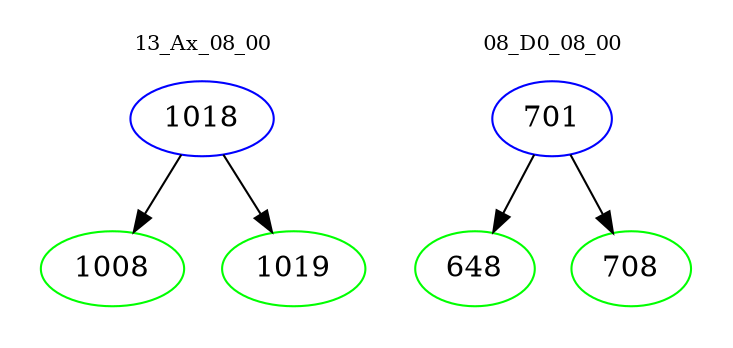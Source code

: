 digraph{
subgraph cluster_0 {
color = white
label = "13_Ax_08_00";
fontsize=10;
T0_1018 [label="1018", color="blue"]
T0_1018 -> T0_1008 [color="black"]
T0_1008 [label="1008", color="green"]
T0_1018 -> T0_1019 [color="black"]
T0_1019 [label="1019", color="green"]
}
subgraph cluster_1 {
color = white
label = "08_D0_08_00";
fontsize=10;
T1_701 [label="701", color="blue"]
T1_701 -> T1_648 [color="black"]
T1_648 [label="648", color="green"]
T1_701 -> T1_708 [color="black"]
T1_708 [label="708", color="green"]
}
}
